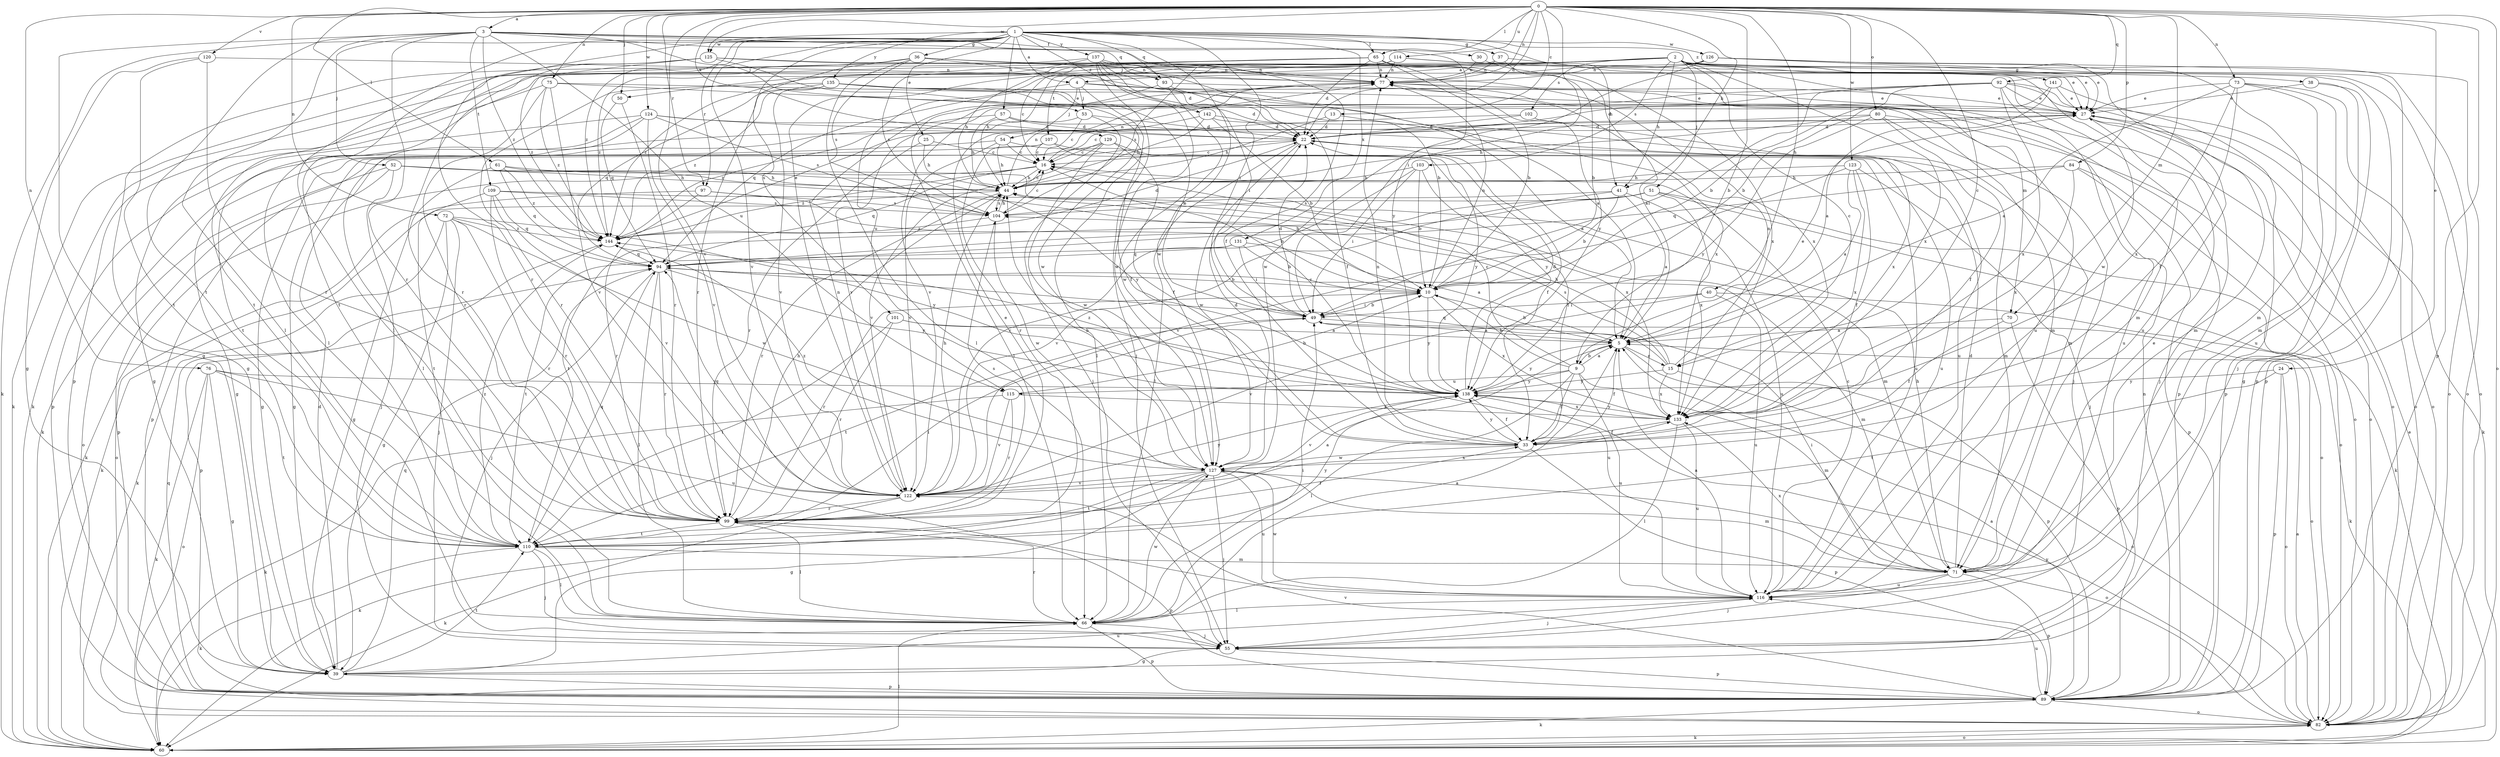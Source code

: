 strict digraph  {
0;
1;
2;
3;
4;
5;
9;
10;
13;
15;
16;
22;
24;
25;
27;
30;
33;
36;
37;
38;
39;
40;
41;
44;
49;
50;
51;
52;
53;
54;
55;
57;
60;
61;
65;
66;
70;
71;
72;
73;
75;
76;
77;
80;
82;
84;
89;
92;
93;
94;
97;
99;
101;
102;
103;
104;
107;
109;
110;
114;
115;
116;
120;
122;
123;
124;
125;
126;
127;
129;
131;
133;
135;
137;
138;
141;
142;
144;
0 -> 3  [label=a];
0 -> 9  [label=b];
0 -> 13  [label=c];
0 -> 15  [label=c];
0 -> 22  [label=d];
0 -> 24  [label=e];
0 -> 40  [label=h];
0 -> 41  [label=h];
0 -> 49  [label=i];
0 -> 50  [label=j];
0 -> 61  [label=l];
0 -> 65  [label=l];
0 -> 70  [label=m];
0 -> 72  [label=n];
0 -> 73  [label=n];
0 -> 75  [label=n];
0 -> 76  [label=n];
0 -> 77  [label=n];
0 -> 80  [label=o];
0 -> 82  [label=o];
0 -> 84  [label=p];
0 -> 89  [label=p];
0 -> 92  [label=q];
0 -> 97  [label=r];
0 -> 114  [label=u];
0 -> 120  [label=v];
0 -> 122  [label=v];
0 -> 123  [label=w];
0 -> 124  [label=w];
0 -> 125  [label=w];
0 -> 129  [label=x];
1 -> 4  [label=a];
1 -> 25  [label=e];
1 -> 36  [label=g];
1 -> 37  [label=g];
1 -> 41  [label=h];
1 -> 49  [label=i];
1 -> 57  [label=k];
1 -> 60  [label=k];
1 -> 65  [label=l];
1 -> 66  [label=l];
1 -> 93  [label=q];
1 -> 97  [label=r];
1 -> 99  [label=r];
1 -> 101  [label=s];
1 -> 122  [label=v];
1 -> 125  [label=w];
1 -> 126  [label=w];
1 -> 127  [label=w];
1 -> 131  [label=x];
1 -> 135  [label=y];
1 -> 137  [label=y];
1 -> 141  [label=z];
1 -> 142  [label=z];
1 -> 144  [label=z];
2 -> 4  [label=a];
2 -> 15  [label=c];
2 -> 27  [label=e];
2 -> 38  [label=g];
2 -> 41  [label=h];
2 -> 44  [label=h];
2 -> 50  [label=j];
2 -> 51  [label=j];
2 -> 70  [label=m];
2 -> 82  [label=o];
2 -> 89  [label=p];
2 -> 102  [label=s];
2 -> 103  [label=s];
2 -> 107  [label=t];
2 -> 115  [label=u];
2 -> 127  [label=w];
2 -> 133  [label=x];
3 -> 30  [label=f];
3 -> 33  [label=f];
3 -> 39  [label=g];
3 -> 52  [label=j];
3 -> 53  [label=j];
3 -> 66  [label=l];
3 -> 93  [label=q];
3 -> 99  [label=r];
3 -> 109  [label=t];
3 -> 110  [label=t];
3 -> 115  [label=u];
3 -> 138  [label=y];
3 -> 144  [label=z];
4 -> 53  [label=j];
4 -> 54  [label=j];
4 -> 66  [label=l];
4 -> 82  [label=o];
4 -> 89  [label=p];
4 -> 94  [label=q];
5 -> 9  [label=b];
5 -> 10  [label=b];
5 -> 15  [label=c];
5 -> 33  [label=f];
5 -> 89  [label=p];
5 -> 138  [label=y];
9 -> 5  [label=a];
9 -> 10  [label=b];
9 -> 16  [label=c];
9 -> 27  [label=e];
9 -> 33  [label=f];
9 -> 66  [label=l];
9 -> 71  [label=m];
9 -> 115  [label=u];
9 -> 116  [label=u];
9 -> 138  [label=y];
10 -> 49  [label=i];
10 -> 77  [label=n];
10 -> 99  [label=r];
10 -> 133  [label=x];
10 -> 138  [label=y];
13 -> 5  [label=a];
13 -> 22  [label=d];
13 -> 44  [label=h];
15 -> 44  [label=h];
15 -> 77  [label=n];
15 -> 82  [label=o];
15 -> 94  [label=q];
15 -> 104  [label=s];
15 -> 133  [label=x];
15 -> 138  [label=y];
16 -> 44  [label=h];
16 -> 60  [label=k];
16 -> 77  [label=n];
16 -> 94  [label=q];
16 -> 144  [label=z];
22 -> 16  [label=c];
22 -> 33  [label=f];
22 -> 66  [label=l];
22 -> 71  [label=m];
22 -> 127  [label=w];
24 -> 82  [label=o];
24 -> 89  [label=p];
24 -> 110  [label=t];
24 -> 138  [label=y];
25 -> 16  [label=c];
25 -> 44  [label=h];
25 -> 99  [label=r];
27 -> 22  [label=d];
27 -> 55  [label=j];
27 -> 60  [label=k];
27 -> 82  [label=o];
30 -> 77  [label=n];
30 -> 133  [label=x];
33 -> 77  [label=n];
33 -> 89  [label=p];
33 -> 127  [label=w];
33 -> 138  [label=y];
36 -> 5  [label=a];
36 -> 39  [label=g];
36 -> 66  [label=l];
36 -> 77  [label=n];
36 -> 99  [label=r];
36 -> 104  [label=s];
36 -> 133  [label=x];
37 -> 10  [label=b];
37 -> 77  [label=n];
37 -> 89  [label=p];
37 -> 116  [label=u];
38 -> 27  [label=e];
38 -> 39  [label=g];
38 -> 116  [label=u];
39 -> 22  [label=d];
39 -> 89  [label=p];
39 -> 94  [label=q];
39 -> 110  [label=t];
39 -> 116  [label=u];
40 -> 49  [label=i];
40 -> 60  [label=k];
40 -> 116  [label=u];
40 -> 122  [label=v];
41 -> 5  [label=a];
41 -> 10  [label=b];
41 -> 104  [label=s];
41 -> 116  [label=u];
41 -> 122  [label=v];
44 -> 16  [label=c];
44 -> 60  [label=k];
44 -> 77  [label=n];
44 -> 99  [label=r];
44 -> 104  [label=s];
49 -> 5  [label=a];
49 -> 10  [label=b];
49 -> 22  [label=d];
49 -> 82  [label=o];
49 -> 110  [label=t];
50 -> 94  [label=q];
50 -> 99  [label=r];
51 -> 60  [label=k];
51 -> 82  [label=o];
51 -> 94  [label=q];
51 -> 104  [label=s];
51 -> 110  [label=t];
51 -> 133  [label=x];
52 -> 10  [label=b];
52 -> 44  [label=h];
52 -> 55  [label=j];
52 -> 82  [label=o];
52 -> 89  [label=p];
52 -> 133  [label=x];
53 -> 16  [label=c];
53 -> 22  [label=d];
53 -> 55  [label=j];
53 -> 60  [label=k];
54 -> 16  [label=c];
54 -> 39  [label=g];
54 -> 44  [label=h];
54 -> 116  [label=u];
54 -> 122  [label=v];
55 -> 39  [label=g];
55 -> 89  [label=p];
57 -> 22  [label=d];
57 -> 44  [label=h];
57 -> 116  [label=u];
57 -> 144  [label=z];
60 -> 27  [label=e];
60 -> 66  [label=l];
60 -> 82  [label=o];
61 -> 39  [label=g];
61 -> 44  [label=h];
61 -> 94  [label=q];
61 -> 138  [label=y];
61 -> 144  [label=z];
65 -> 5  [label=a];
65 -> 10  [label=b];
65 -> 22  [label=d];
65 -> 44  [label=h];
65 -> 60  [label=k];
65 -> 77  [label=n];
65 -> 89  [label=p];
65 -> 110  [label=t];
65 -> 138  [label=y];
65 -> 144  [label=z];
66 -> 5  [label=a];
66 -> 49  [label=i];
66 -> 55  [label=j];
66 -> 89  [label=p];
66 -> 99  [label=r];
66 -> 127  [label=w];
70 -> 5  [label=a];
70 -> 33  [label=f];
70 -> 89  [label=p];
71 -> 22  [label=d];
71 -> 27  [label=e];
71 -> 44  [label=h];
71 -> 49  [label=i];
71 -> 55  [label=j];
71 -> 89  [label=p];
71 -> 116  [label=u];
71 -> 133  [label=x];
72 -> 39  [label=g];
72 -> 55  [label=j];
72 -> 60  [label=k];
72 -> 99  [label=r];
72 -> 127  [label=w];
72 -> 138  [label=y];
72 -> 144  [label=z];
73 -> 5  [label=a];
73 -> 27  [label=e];
73 -> 33  [label=f];
73 -> 55  [label=j];
73 -> 71  [label=m];
73 -> 82  [label=o];
73 -> 133  [label=x];
75 -> 27  [label=e];
75 -> 39  [label=g];
75 -> 99  [label=r];
75 -> 122  [label=v];
75 -> 133  [label=x];
75 -> 144  [label=z];
76 -> 39  [label=g];
76 -> 60  [label=k];
76 -> 82  [label=o];
76 -> 110  [label=t];
76 -> 116  [label=u];
76 -> 138  [label=y];
77 -> 27  [label=e];
77 -> 122  [label=v];
80 -> 22  [label=d];
80 -> 33  [label=f];
80 -> 44  [label=h];
80 -> 55  [label=j];
80 -> 82  [label=o];
80 -> 138  [label=y];
82 -> 5  [label=a];
82 -> 60  [label=k];
82 -> 138  [label=y];
84 -> 44  [label=h];
84 -> 82  [label=o];
84 -> 89  [label=p];
84 -> 94  [label=q];
84 -> 133  [label=x];
89 -> 5  [label=a];
89 -> 60  [label=k];
89 -> 77  [label=n];
89 -> 82  [label=o];
89 -> 94  [label=q];
89 -> 116  [label=u];
89 -> 122  [label=v];
92 -> 10  [label=b];
92 -> 22  [label=d];
92 -> 27  [label=e];
92 -> 49  [label=i];
92 -> 71  [label=m];
92 -> 82  [label=o];
92 -> 116  [label=u];
92 -> 122  [label=v];
92 -> 133  [label=x];
93 -> 27  [label=e];
93 -> 33  [label=f];
93 -> 66  [label=l];
93 -> 127  [label=w];
94 -> 10  [label=b];
94 -> 55  [label=j];
94 -> 66  [label=l];
94 -> 71  [label=m];
94 -> 99  [label=r];
94 -> 138  [label=y];
97 -> 10  [label=b];
97 -> 82  [label=o];
97 -> 99  [label=r];
97 -> 104  [label=s];
99 -> 27  [label=e];
99 -> 33  [label=f];
99 -> 44  [label=h];
99 -> 66  [label=l];
99 -> 89  [label=p];
99 -> 104  [label=s];
99 -> 110  [label=t];
101 -> 5  [label=a];
101 -> 99  [label=r];
101 -> 110  [label=t];
101 -> 116  [label=u];
102 -> 16  [label=c];
102 -> 22  [label=d];
102 -> 133  [label=x];
103 -> 10  [label=b];
103 -> 33  [label=f];
103 -> 44  [label=h];
103 -> 49  [label=i];
103 -> 122  [label=v];
104 -> 16  [label=c];
104 -> 44  [label=h];
104 -> 127  [label=w];
104 -> 144  [label=z];
107 -> 16  [label=c];
107 -> 39  [label=g];
107 -> 99  [label=r];
107 -> 116  [label=u];
107 -> 138  [label=y];
109 -> 71  [label=m];
109 -> 94  [label=q];
109 -> 99  [label=r];
109 -> 104  [label=s];
109 -> 110  [label=t];
109 -> 122  [label=v];
110 -> 5  [label=a];
110 -> 49  [label=i];
110 -> 55  [label=j];
110 -> 60  [label=k];
110 -> 66  [label=l];
110 -> 71  [label=m];
110 -> 94  [label=q];
110 -> 138  [label=y];
110 -> 144  [label=z];
114 -> 16  [label=c];
114 -> 27  [label=e];
114 -> 77  [label=n];
114 -> 82  [label=o];
114 -> 104  [label=s];
114 -> 122  [label=v];
115 -> 10  [label=b];
115 -> 60  [label=k];
115 -> 99  [label=r];
115 -> 122  [label=v];
115 -> 133  [label=x];
116 -> 5  [label=a];
116 -> 16  [label=c];
116 -> 55  [label=j];
116 -> 66  [label=l];
116 -> 127  [label=w];
120 -> 39  [label=g];
120 -> 77  [label=n];
120 -> 99  [label=r];
120 -> 110  [label=t];
122 -> 44  [label=h];
122 -> 60  [label=k];
122 -> 77  [label=n];
122 -> 94  [label=q];
122 -> 99  [label=r];
122 -> 133  [label=x];
122 -> 138  [label=y];
123 -> 5  [label=a];
123 -> 33  [label=f];
123 -> 44  [label=h];
123 -> 55  [label=j];
123 -> 122  [label=v];
123 -> 133  [label=x];
124 -> 22  [label=d];
124 -> 33  [label=f];
124 -> 66  [label=l];
124 -> 89  [label=p];
124 -> 104  [label=s];
124 -> 110  [label=t];
124 -> 122  [label=v];
125 -> 66  [label=l];
125 -> 71  [label=m];
125 -> 77  [label=n];
125 -> 99  [label=r];
125 -> 127  [label=w];
125 -> 144  [label=z];
126 -> 27  [label=e];
126 -> 71  [label=m];
126 -> 77  [label=n];
126 -> 82  [label=o];
126 -> 110  [label=t];
126 -> 116  [label=u];
126 -> 127  [label=w];
126 -> 144  [label=z];
127 -> 22  [label=d];
127 -> 39  [label=g];
127 -> 44  [label=h];
127 -> 55  [label=j];
127 -> 60  [label=k];
127 -> 71  [label=m];
127 -> 82  [label=o];
127 -> 110  [label=t];
127 -> 116  [label=u];
127 -> 122  [label=v];
127 -> 144  [label=z];
129 -> 16  [label=c];
129 -> 33  [label=f];
129 -> 89  [label=p];
129 -> 122  [label=v];
129 -> 127  [label=w];
129 -> 138  [label=y];
131 -> 5  [label=a];
131 -> 10  [label=b];
131 -> 49  [label=i];
131 -> 94  [label=q];
131 -> 110  [label=t];
133 -> 33  [label=f];
133 -> 66  [label=l];
133 -> 116  [label=u];
133 -> 138  [label=y];
135 -> 22  [label=d];
135 -> 27  [label=e];
135 -> 49  [label=i];
135 -> 71  [label=m];
135 -> 94  [label=q];
135 -> 99  [label=r];
135 -> 122  [label=v];
135 -> 144  [label=z];
137 -> 10  [label=b];
137 -> 22  [label=d];
137 -> 49  [label=i];
137 -> 55  [label=j];
137 -> 60  [label=k];
137 -> 77  [label=n];
137 -> 104  [label=s];
137 -> 127  [label=w];
138 -> 16  [label=c];
138 -> 22  [label=d];
138 -> 33  [label=f];
138 -> 122  [label=v];
138 -> 133  [label=x];
138 -> 144  [label=z];
141 -> 5  [label=a];
141 -> 10  [label=b];
141 -> 27  [label=e];
141 -> 89  [label=p];
142 -> 10  [label=b];
142 -> 22  [label=d];
142 -> 39  [label=g];
142 -> 44  [label=h];
142 -> 71  [label=m];
144 -> 22  [label=d];
144 -> 27  [label=e];
144 -> 89  [label=p];
144 -> 94  [label=q];
}
